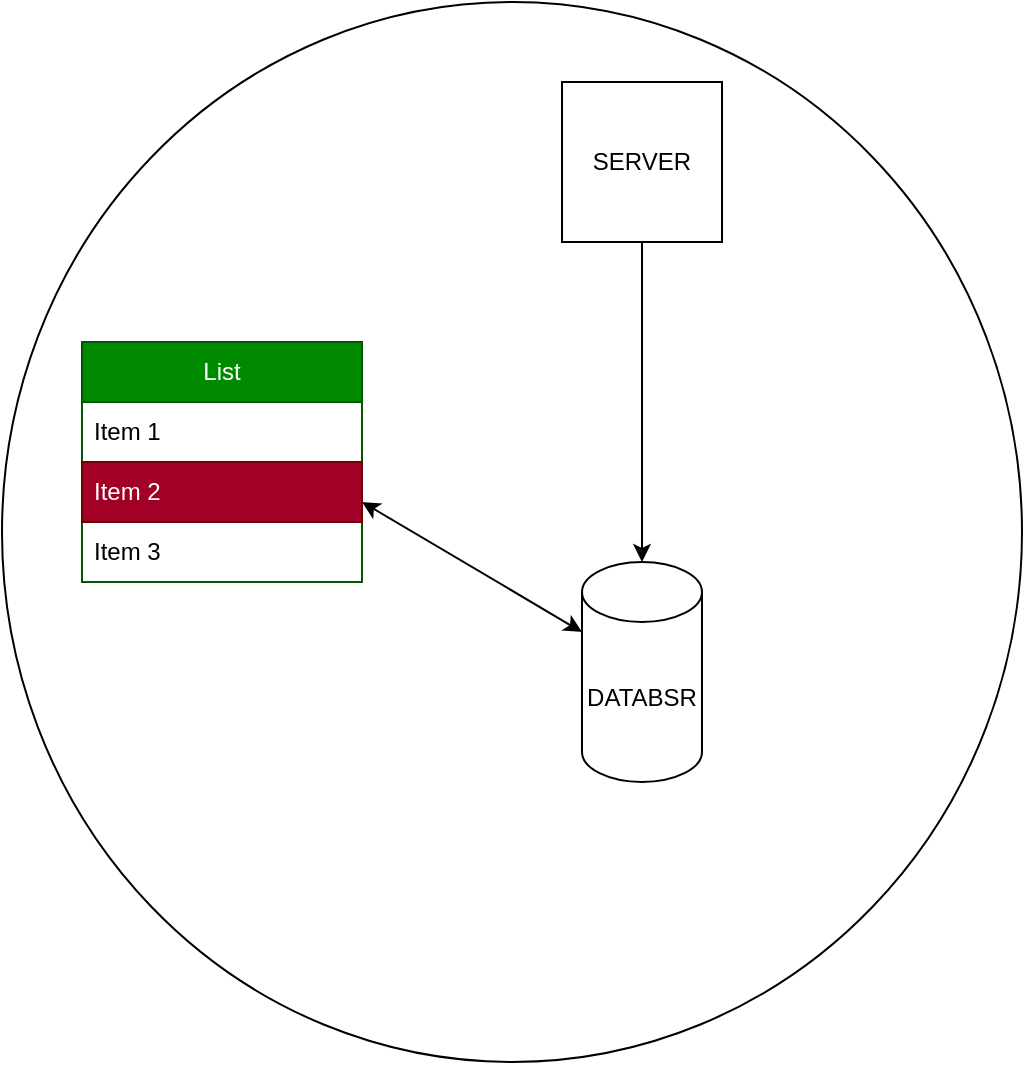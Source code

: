 <mxfile>
    <diagram id="gvaVyfD3u4P4iKKngEpT" name="Page-1">
        <mxGraphModel dx="572" dy="466" grid="1" gridSize="10" guides="1" tooltips="1" connect="1" arrows="1" fold="1" page="1" pageScale="1" pageWidth="850" pageHeight="1100" math="0" shadow="0">
            <root>
                <mxCell id="0"/>
                <mxCell id="1" parent="0"/>
                <mxCell id="2" value="SERVER" style="whiteSpace=wrap;html=1;aspect=fixed;" vertex="1" parent="1">
                    <mxGeometry x="280" y="40" width="80" height="80" as="geometry"/>
                </mxCell>
                <mxCell id="3" value="" style="endArrow=classic;html=1;" edge="1" parent="1" source="2" target="5">
                    <mxGeometry width="50" height="50" relative="1" as="geometry">
                        <mxPoint x="240" y="220" as="sourcePoint"/>
                        <mxPoint x="320" y="250" as="targetPoint"/>
                        <Array as="points">
                            <mxPoint x="320" y="200"/>
                        </Array>
                    </mxGeometry>
                </mxCell>
                <mxCell id="5" value="DATABSR" style="shape=cylinder3;whiteSpace=wrap;html=1;boundedLbl=1;backgroundOutline=1;size=15;" vertex="1" parent="1">
                    <mxGeometry x="290" y="280" width="60" height="110" as="geometry"/>
                </mxCell>
                <mxCell id="6" value="List" style="swimlane;fontStyle=0;childLayout=stackLayout;horizontal=1;startSize=30;horizontalStack=0;resizeParent=1;resizeParentMax=0;resizeLast=0;collapsible=1;marginBottom=0;whiteSpace=wrap;html=1;fillColor=#008a00;fontColor=#ffffff;strokeColor=#005700;" vertex="1" parent="1">
                    <mxGeometry x="40" y="170" width="140" height="120" as="geometry"/>
                </mxCell>
                <mxCell id="7" value="Item 1" style="text;strokeColor=none;fillColor=none;align=left;verticalAlign=middle;spacingLeft=4;spacingRight=4;overflow=hidden;points=[[0,0.5],[1,0.5]];portConstraint=eastwest;rotatable=0;whiteSpace=wrap;html=1;" vertex="1" parent="6">
                    <mxGeometry y="30" width="140" height="30" as="geometry"/>
                </mxCell>
                <mxCell id="8" value="Item 2" style="text;strokeColor=#6F0000;fillColor=#a20025;align=left;verticalAlign=middle;spacingLeft=4;spacingRight=4;overflow=hidden;points=[[0,0.5],[1,0.5]];portConstraint=eastwest;rotatable=0;whiteSpace=wrap;html=1;fontColor=#ffffff;" vertex="1" parent="6">
                    <mxGeometry y="60" width="140" height="30" as="geometry"/>
                </mxCell>
                <mxCell id="9" value="Item 3" style="text;strokeColor=none;fillColor=none;align=left;verticalAlign=middle;spacingLeft=4;spacingRight=4;overflow=hidden;points=[[0,0.5],[1,0.5]];portConstraint=eastwest;rotatable=0;whiteSpace=wrap;html=1;" vertex="1" parent="6">
                    <mxGeometry y="90" width="140" height="30" as="geometry"/>
                </mxCell>
                <mxCell id="10" value="" style="endArrow=classic;startArrow=classic;html=1;entryX=0;entryY=0;entryDx=0;entryDy=35;entryPerimeter=0;" edge="1" parent="1" target="5">
                    <mxGeometry width="50" height="50" relative="1" as="geometry">
                        <mxPoint x="180" y="250" as="sourcePoint"/>
                        <mxPoint x="230" y="200" as="targetPoint"/>
                        <Array as="points"/>
                    </mxGeometry>
                </mxCell>
                <mxCell id="11" value="" style="ellipse;whiteSpace=wrap;html=1;fillColor=none;" vertex="1" parent="1">
                    <mxGeometry width="510" height="530" as="geometry"/>
                </mxCell>
            </root>
        </mxGraphModel>
    </diagram>
</mxfile>